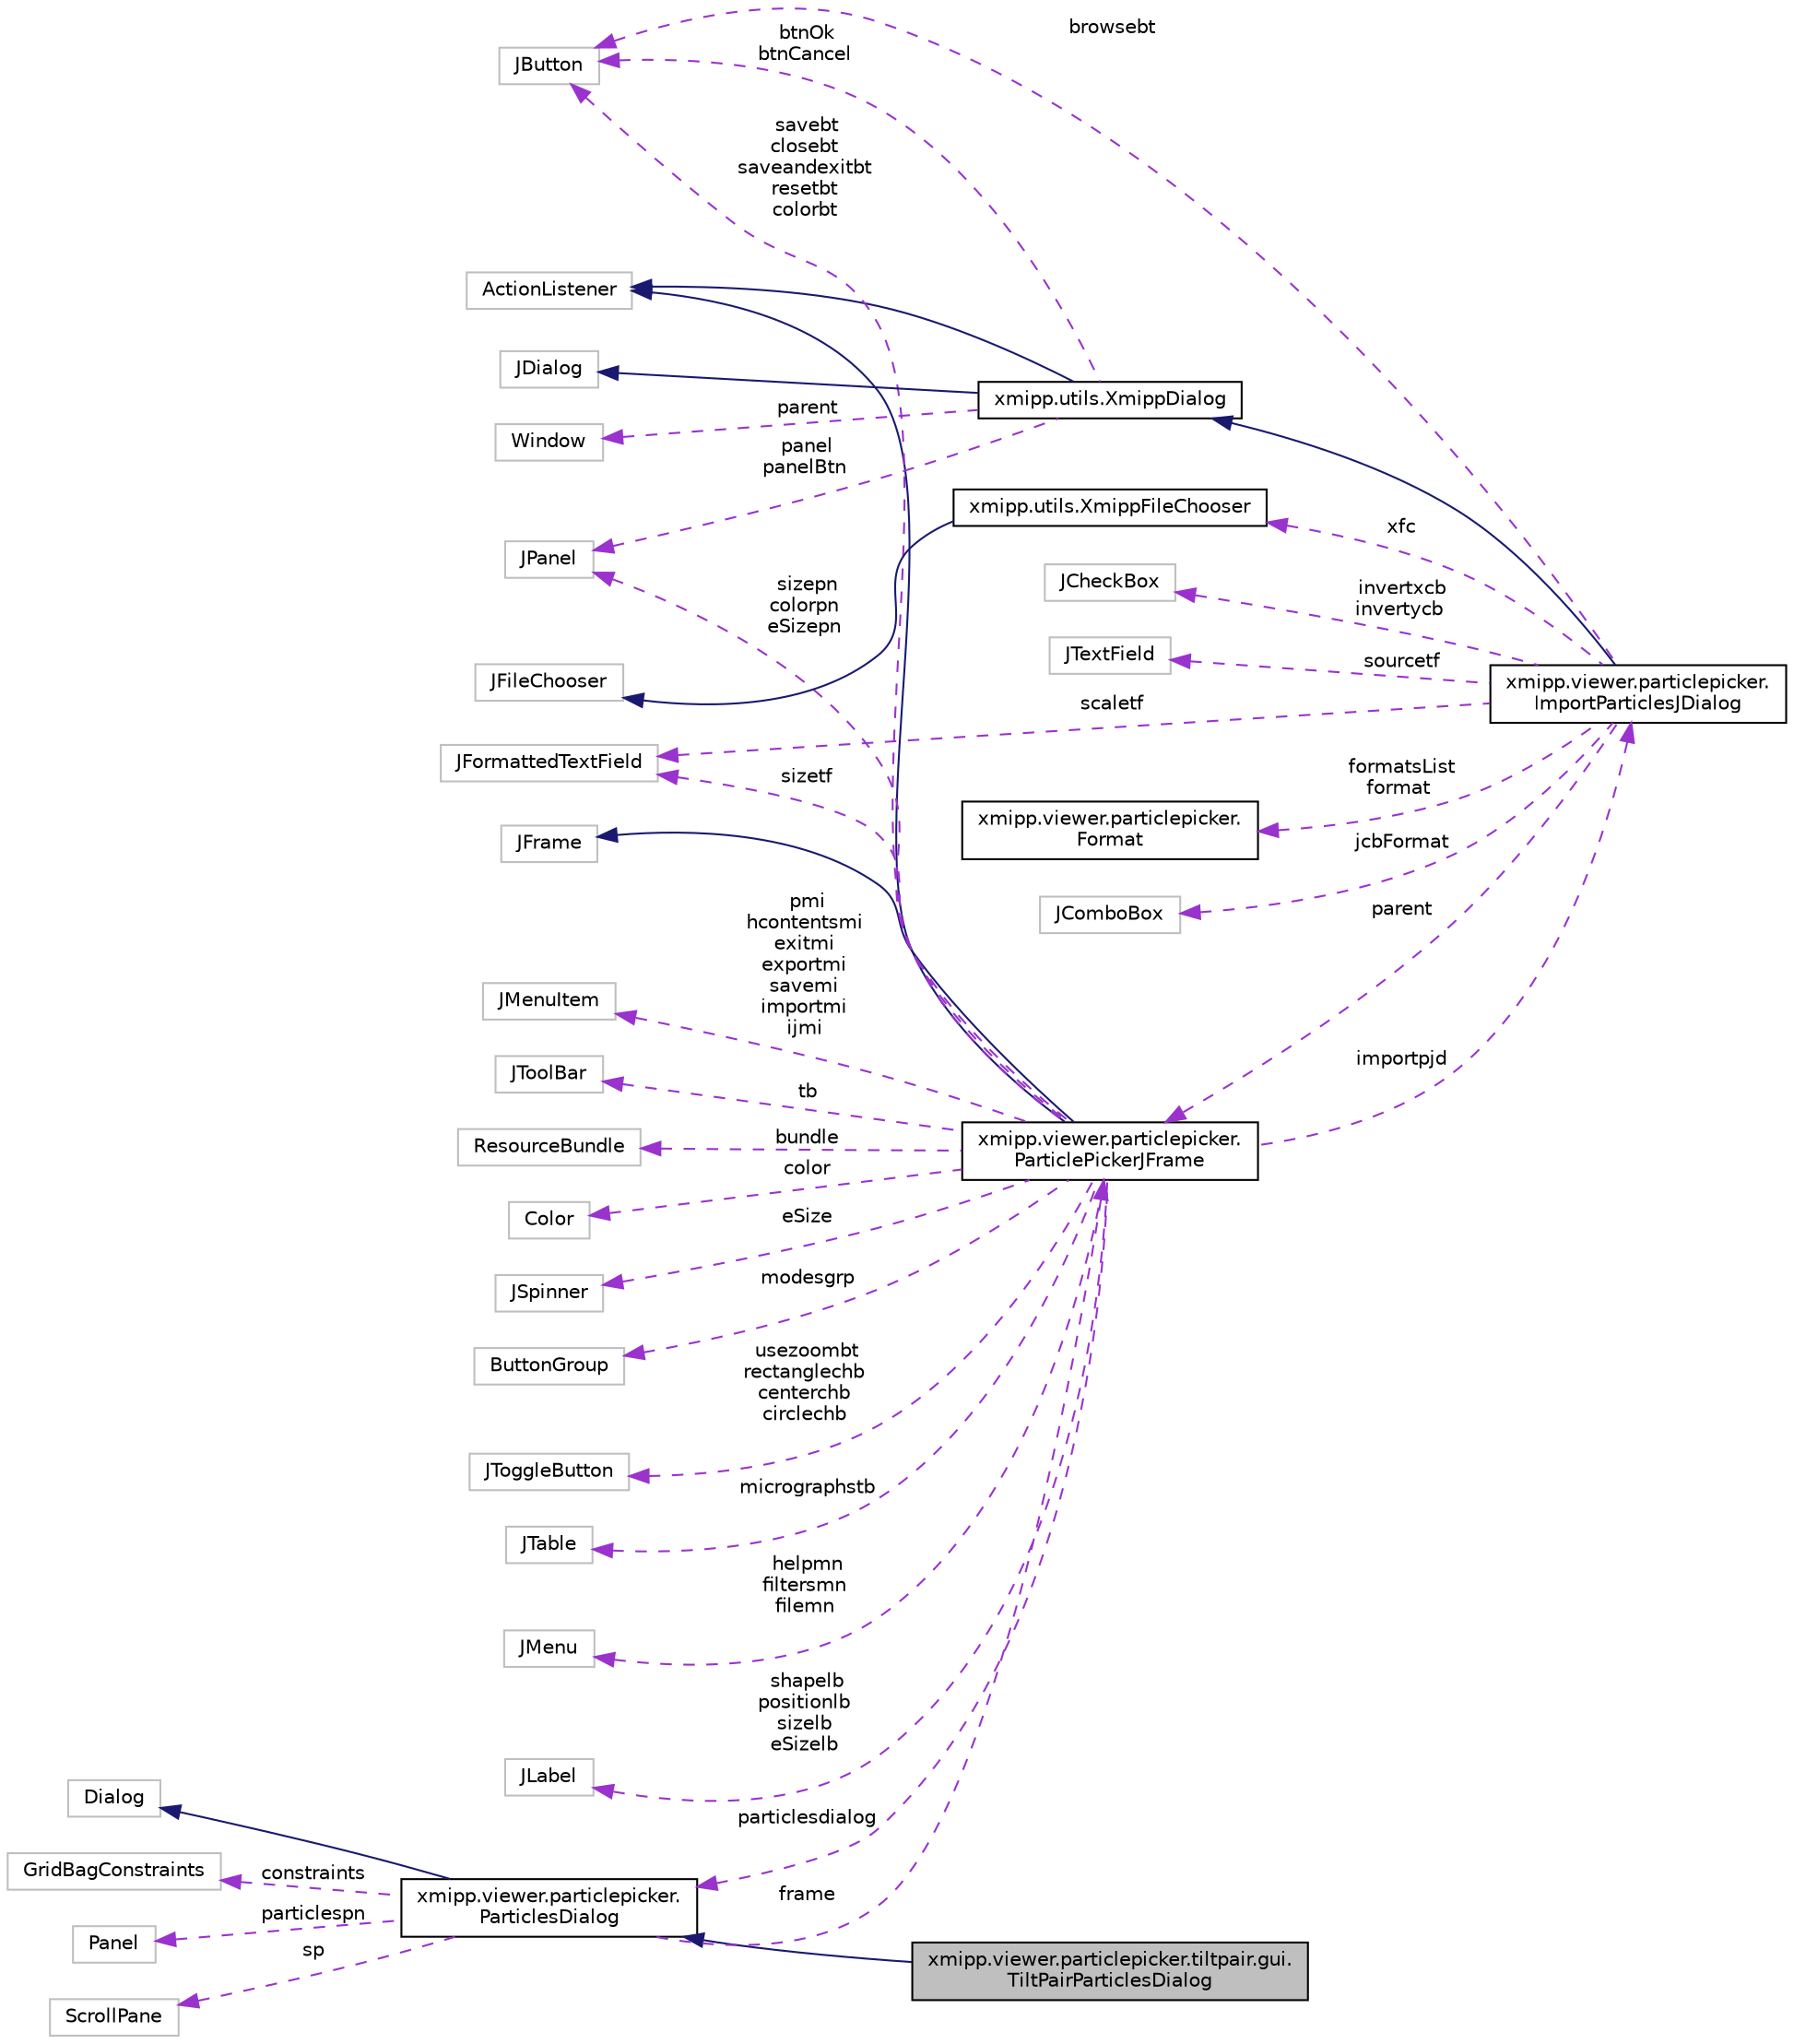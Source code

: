 digraph "xmipp.viewer.particlepicker.tiltpair.gui.TiltPairParticlesDialog"
{
  edge [fontname="Helvetica",fontsize="10",labelfontname="Helvetica",labelfontsize="10"];
  node [fontname="Helvetica",fontsize="10",shape=record];
  rankdir="LR";
  Node3 [label="xmipp.viewer.particlepicker.tiltpair.gui.\lTiltPairParticlesDialog",height=0.2,width=0.4,color="black", fillcolor="grey75", style="filled", fontcolor="black"];
  Node4 -> Node3 [dir="back",color="midnightblue",fontsize="10",style="solid",fontname="Helvetica"];
  Node4 [label="xmipp.viewer.particlepicker.\lParticlesDialog",height=0.2,width=0.4,color="black", fillcolor="white", style="filled",URL="$classxmipp_1_1viewer_1_1particlepicker_1_1ParticlesDialog.html"];
  Node5 -> Node4 [dir="back",color="midnightblue",fontsize="10",style="solid",fontname="Helvetica"];
  Node5 [label="Dialog",height=0.2,width=0.4,color="grey75", fillcolor="white", style="filled"];
  Node6 -> Node4 [dir="back",color="darkorchid3",fontsize="10",style="dashed",label=" frame" ,fontname="Helvetica"];
  Node6 [label="xmipp.viewer.particlepicker.\lParticlePickerJFrame",height=0.2,width=0.4,color="black", fillcolor="white", style="filled",URL="$classxmipp_1_1viewer_1_1particlepicker_1_1ParticlePickerJFrame.html"];
  Node7 -> Node6 [dir="back",color="midnightblue",fontsize="10",style="solid",fontname="Helvetica"];
  Node7 [label="JFrame",height=0.2,width=0.4,color="grey75", fillcolor="white", style="filled"];
  Node8 -> Node6 [dir="back",color="midnightblue",fontsize="10",style="solid",fontname="Helvetica"];
  Node8 [label="ActionListener",height=0.2,width=0.4,color="grey75", fillcolor="white", style="filled"];
  Node9 -> Node6 [dir="back",color="darkorchid3",fontsize="10",style="dashed",label=" pmi\nhcontentsmi\nexitmi\nexportmi\nsavemi\nimportmi\nijmi" ,fontname="Helvetica"];
  Node9 [label="JMenuItem",height=0.2,width=0.4,color="grey75", fillcolor="white", style="filled"];
  Node10 -> Node6 [dir="back",color="darkorchid3",fontsize="10",style="dashed",label=" tb" ,fontname="Helvetica"];
  Node10 [label="JToolBar",height=0.2,width=0.4,color="grey75", fillcolor="white", style="filled"];
  Node11 -> Node6 [dir="back",color="darkorchid3",fontsize="10",style="dashed",label=" savebt\nclosebt\nsaveandexitbt\nresetbt\ncolorbt" ,fontname="Helvetica"];
  Node11 [label="JButton",height=0.2,width=0.4,color="grey75", fillcolor="white", style="filled"];
  Node12 -> Node6 [dir="back",color="darkorchid3",fontsize="10",style="dashed",label=" bundle" ,fontname="Helvetica"];
  Node12 [label="ResourceBundle",height=0.2,width=0.4,color="grey75", fillcolor="white", style="filled"];
  Node13 -> Node6 [dir="back",color="darkorchid3",fontsize="10",style="dashed",label=" color" ,fontname="Helvetica"];
  Node13 [label="Color",height=0.2,width=0.4,color="grey75", fillcolor="white", style="filled"];
  Node14 -> Node6 [dir="back",color="darkorchid3",fontsize="10",style="dashed",label=" eSize" ,fontname="Helvetica"];
  Node14 [label="JSpinner",height=0.2,width=0.4,color="grey75", fillcolor="white", style="filled"];
  Node15 -> Node6 [dir="back",color="darkorchid3",fontsize="10",style="dashed",label=" modesgrp" ,fontname="Helvetica"];
  Node15 [label="ButtonGroup",height=0.2,width=0.4,color="grey75", fillcolor="white", style="filled"];
  Node16 -> Node6 [dir="back",color="darkorchid3",fontsize="10",style="dashed",label=" usezoombt\nrectanglechb\ncenterchb\ncirclechb" ,fontname="Helvetica"];
  Node16 [label="JToggleButton",height=0.2,width=0.4,color="grey75", fillcolor="white", style="filled"];
  Node17 -> Node6 [dir="back",color="darkorchid3",fontsize="10",style="dashed",label=" micrographstb" ,fontname="Helvetica"];
  Node17 [label="JTable",height=0.2,width=0.4,color="grey75", fillcolor="white", style="filled"];
  Node18 -> Node6 [dir="back",color="darkorchid3",fontsize="10",style="dashed",label=" importpjd" ,fontname="Helvetica"];
  Node18 [label="xmipp.viewer.particlepicker.\lImportParticlesJDialog",height=0.2,width=0.4,color="black", fillcolor="white", style="filled",URL="$classxmipp_1_1viewer_1_1particlepicker_1_1ImportParticlesJDialog.html"];
  Node19 -> Node18 [dir="back",color="midnightblue",fontsize="10",style="solid",fontname="Helvetica"];
  Node19 [label="xmipp.utils.XmippDialog",height=0.2,width=0.4,color="black", fillcolor="white", style="filled",URL="$classxmipp_1_1utils_1_1XmippDialog.html"];
  Node20 -> Node19 [dir="back",color="midnightblue",fontsize="10",style="solid",fontname="Helvetica"];
  Node20 [label="JDialog",height=0.2,width=0.4,color="grey75", fillcolor="white", style="filled"];
  Node8 -> Node19 [dir="back",color="midnightblue",fontsize="10",style="solid",fontname="Helvetica"];
  Node11 -> Node19 [dir="back",color="darkorchid3",fontsize="10",style="dashed",label=" btnOk\nbtnCancel" ,fontname="Helvetica"];
  Node21 -> Node19 [dir="back",color="darkorchid3",fontsize="10",style="dashed",label=" parent" ,fontname="Helvetica"];
  Node21 [label="Window",height=0.2,width=0.4,color="grey75", fillcolor="white", style="filled"];
  Node22 -> Node19 [dir="back",color="darkorchid3",fontsize="10",style="dashed",label=" panel\npanelBtn" ,fontname="Helvetica"];
  Node22 [label="JPanel",height=0.2,width=0.4,color="grey75", fillcolor="white", style="filled"];
  Node6 -> Node18 [dir="back",color="darkorchid3",fontsize="10",style="dashed",label=" parent" ,fontname="Helvetica"];
  Node23 -> Node18 [dir="back",color="darkorchid3",fontsize="10",style="dashed",label=" invertxcb\ninvertycb" ,fontname="Helvetica"];
  Node23 [label="JCheckBox",height=0.2,width=0.4,color="grey75", fillcolor="white", style="filled"];
  Node11 -> Node18 [dir="back",color="darkorchid3",fontsize="10",style="dashed",label=" browsebt" ,fontname="Helvetica"];
  Node24 -> Node18 [dir="back",color="darkorchid3",fontsize="10",style="dashed",label=" sourcetf" ,fontname="Helvetica"];
  Node24 [label="JTextField",height=0.2,width=0.4,color="grey75", fillcolor="white", style="filled"];
  Node25 -> Node18 [dir="back",color="darkorchid3",fontsize="10",style="dashed",label=" xfc" ,fontname="Helvetica"];
  Node25 [label="xmipp.utils.XmippFileChooser",height=0.2,width=0.4,color="black", fillcolor="white", style="filled",URL="$classxmipp_1_1utils_1_1XmippFileChooser.html"];
  Node26 -> Node25 [dir="back",color="midnightblue",fontsize="10",style="solid",fontname="Helvetica"];
  Node26 [label="JFileChooser",height=0.2,width=0.4,color="grey75", fillcolor="white", style="filled"];
  Node27 -> Node18 [dir="back",color="darkorchid3",fontsize="10",style="dashed",label=" formatsList\nformat" ,fontname="Helvetica"];
  Node27 [label="xmipp.viewer.particlepicker.\lFormat",height=0.2,width=0.4,color="black", fillcolor="white", style="filled",URL="$enumxmipp_1_1viewer_1_1particlepicker_1_1Format.html"];
  Node28 -> Node18 [dir="back",color="darkorchid3",fontsize="10",style="dashed",label=" jcbFormat" ,fontname="Helvetica"];
  Node28 [label="JComboBox",height=0.2,width=0.4,color="grey75", fillcolor="white", style="filled"];
  Node29 -> Node18 [dir="back",color="darkorchid3",fontsize="10",style="dashed",label=" scaletf" ,fontname="Helvetica"];
  Node29 [label="JFormattedTextField",height=0.2,width=0.4,color="grey75", fillcolor="white", style="filled"];
  Node30 -> Node6 [dir="back",color="darkorchid3",fontsize="10",style="dashed",label=" helpmn\nfiltersmn\nfilemn" ,fontname="Helvetica"];
  Node30 [label="JMenu",height=0.2,width=0.4,color="grey75", fillcolor="white", style="filled"];
  Node31 -> Node6 [dir="back",color="darkorchid3",fontsize="10",style="dashed",label=" shapelb\npositionlb\nsizelb\neSizelb" ,fontname="Helvetica"];
  Node31 [label="JLabel",height=0.2,width=0.4,color="grey75", fillcolor="white", style="filled"];
  Node4 -> Node6 [dir="back",color="darkorchid3",fontsize="10",style="dashed",label=" particlesdialog" ,fontname="Helvetica"];
  Node22 -> Node6 [dir="back",color="darkorchid3",fontsize="10",style="dashed",label=" sizepn\ncolorpn\neSizepn" ,fontname="Helvetica"];
  Node29 -> Node6 [dir="back",color="darkorchid3",fontsize="10",style="dashed",label=" sizetf" ,fontname="Helvetica"];
  Node32 -> Node4 [dir="back",color="darkorchid3",fontsize="10",style="dashed",label=" constraints" ,fontname="Helvetica"];
  Node32 [label="GridBagConstraints",height=0.2,width=0.4,color="grey75", fillcolor="white", style="filled"];
  Node33 -> Node4 [dir="back",color="darkorchid3",fontsize="10",style="dashed",label=" particlespn" ,fontname="Helvetica"];
  Node33 [label="Panel",height=0.2,width=0.4,color="grey75", fillcolor="white", style="filled"];
  Node34 -> Node4 [dir="back",color="darkorchid3",fontsize="10",style="dashed",label=" sp" ,fontname="Helvetica"];
  Node34 [label="ScrollPane",height=0.2,width=0.4,color="grey75", fillcolor="white", style="filled"];
}

